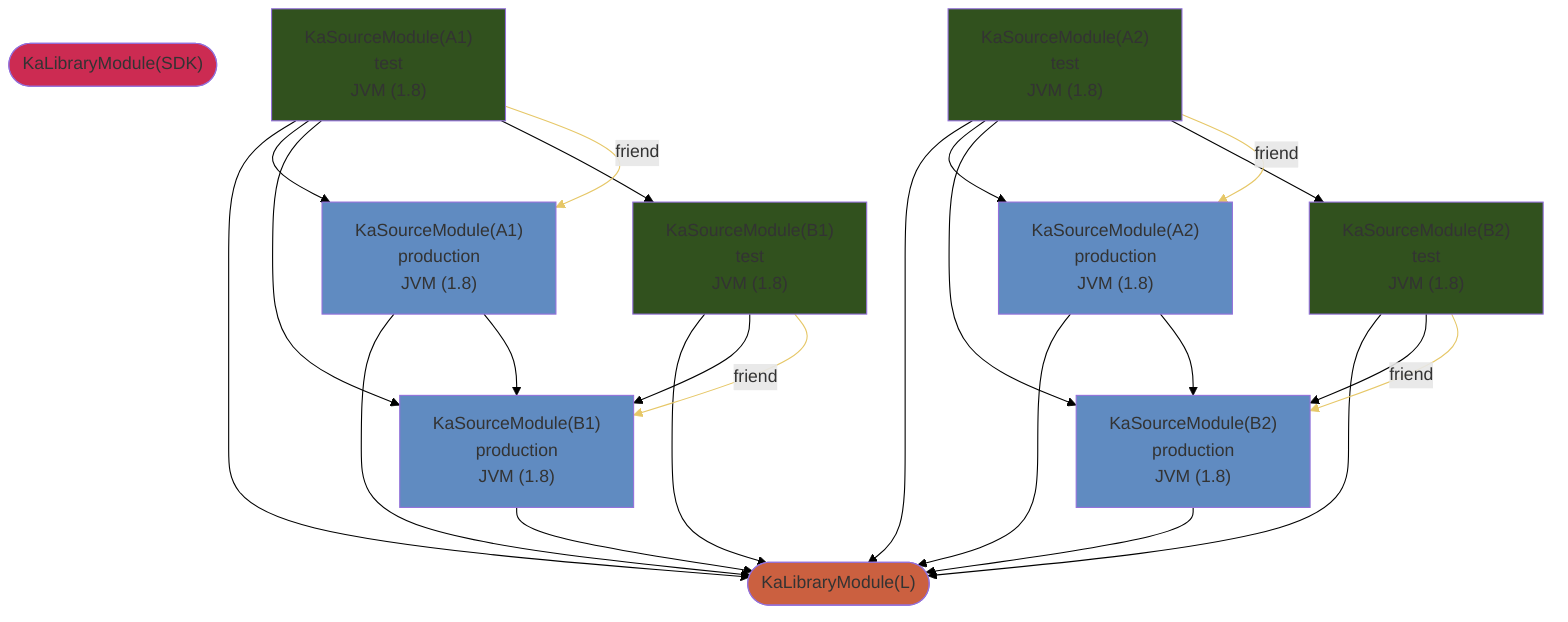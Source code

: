 graph TD
  KaLibraryModule_0(["KaLibraryModule(L)"])
  KaLibraryModule_1(["KaLibraryModule(SDK)"])
  KaSourceModule_2["KaSourceModule(A1)<br />production<br />JVM (1.8)"]
  KaSourceModule_3["KaSourceModule(A1)<br />test<br />JVM (1.8)"]
  KaSourceModule_4["KaSourceModule(A2)<br />production<br />JVM (1.8)"]
  KaSourceModule_5["KaSourceModule(A2)<br />test<br />JVM (1.8)"]
  KaSourceModule_6["KaSourceModule(B1)<br />production<br />JVM (1.8)"]
  KaSourceModule_7["KaSourceModule(B1)<br />test<br />JVM (1.8)"]
  KaSourceModule_8["KaSourceModule(B2)<br />production<br />JVM (1.8)"]
  KaSourceModule_9["KaSourceModule(B2)<br />test<br />JVM (1.8)"]
  style KaLibraryModule_0 fill:#CB6040
  style KaLibraryModule_1 fill:#CC2B52
  style KaSourceModule_2 fill:#608BC1
  style KaSourceModule_3 fill:#31511E
  style KaSourceModule_4 fill:#608BC1
  style KaSourceModule_5 fill:#31511E
  style KaSourceModule_6 fill:#608BC1
  style KaSourceModule_7 fill:#31511E
  style KaSourceModule_8 fill:#608BC1
  style KaSourceModule_9 fill:#31511E
  KaSourceModule_2 --> KaLibraryModule_0
  KaSourceModule_2 --> KaSourceModule_6
  KaSourceModule_3 --> KaLibraryModule_0
  KaSourceModule_3 --> KaSourceModule_2
  KaSourceModule_3 --> KaSourceModule_6
  KaSourceModule_3 --> KaSourceModule_7
  KaSourceModule_4 --> KaLibraryModule_0
  KaSourceModule_4 --> KaSourceModule_8
  KaSourceModule_5 --> KaLibraryModule_0
  KaSourceModule_5 --> KaSourceModule_4
  KaSourceModule_5 --> KaSourceModule_8
  KaSourceModule_5 --> KaSourceModule_9
  KaSourceModule_6 --> KaLibraryModule_0
  KaSourceModule_7 --> KaLibraryModule_0
  KaSourceModule_7 --> KaSourceModule_6
  KaSourceModule_8 --> KaLibraryModule_0
  KaSourceModule_9 --> KaLibraryModule_0
  KaSourceModule_9 --> KaSourceModule_8
  KaSourceModule_3 --friend--> KaSourceModule_2
  KaSourceModule_5 --friend--> KaSourceModule_4
  KaSourceModule_7 --friend--> KaSourceModule_6
  KaSourceModule_9 --friend--> KaSourceModule_8
  linkStyle 0 stroke:black
  linkStyle 1 stroke:black
  linkStyle 2 stroke:black
  linkStyle 3 stroke:black
  linkStyle 4 stroke:black
  linkStyle 5 stroke:black
  linkStyle 6 stroke:black
  linkStyle 7 stroke:black
  linkStyle 8 stroke:black
  linkStyle 9 stroke:black
  linkStyle 10 stroke:black
  linkStyle 11 stroke:black
  linkStyle 12 stroke:black
  linkStyle 13 stroke:black
  linkStyle 14 stroke:black
  linkStyle 15 stroke:black
  linkStyle 16 stroke:black
  linkStyle 17 stroke:black
  linkStyle 18 stroke:#E6C767
  linkStyle 19 stroke:#E6C767
  linkStyle 20 stroke:#E6C767
  linkStyle 21 stroke:#E6C767